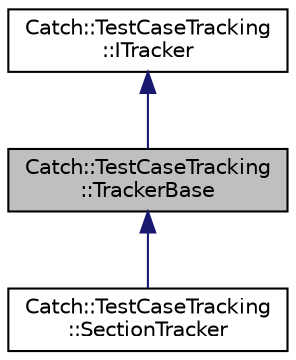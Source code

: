 digraph "Catch::TestCaseTracking::TrackerBase"
{
  edge [fontname="Helvetica",fontsize="10",labelfontname="Helvetica",labelfontsize="10"];
  node [fontname="Helvetica",fontsize="10",shape=record];
  Node0 [label="Catch::TestCaseTracking\l::TrackerBase",height=0.2,width=0.4,color="black", fillcolor="grey75", style="filled", fontcolor="black"];
  Node1 -> Node0 [dir="back",color="midnightblue",fontsize="10",style="solid",fontname="Helvetica"];
  Node1 [label="Catch::TestCaseTracking\l::ITracker",height=0.2,width=0.4,color="black", fillcolor="white", style="filled",URL="$structCatch_1_1TestCaseTracking_1_1ITracker.html"];
  Node0 -> Node2 [dir="back",color="midnightblue",fontsize="10",style="solid",fontname="Helvetica"];
  Node2 [label="Catch::TestCaseTracking\l::SectionTracker",height=0.2,width=0.4,color="black", fillcolor="white", style="filled",URL="$classCatch_1_1TestCaseTracking_1_1SectionTracker.html"];
}

